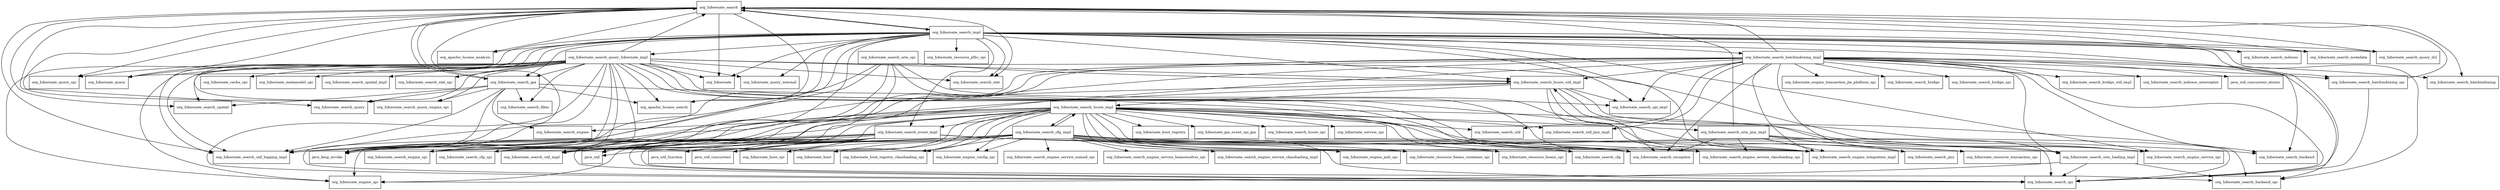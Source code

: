 digraph hibernate_search_orm_5_10_3_Final_package_dependencies {
  node [shape = box, fontsize=10.0];
  org_hibernate_search -> java_lang_invoke;
  org_hibernate_search -> org_apache_lucene_analysis;
  org_hibernate_search -> org_apache_lucene_search;
  org_hibernate_search -> org_hibernate;
  org_hibernate_search -> org_hibernate_query;
  org_hibernate_search -> org_hibernate_query_spi;
  org_hibernate_search -> org_hibernate_search_batchindexing;
  org_hibernate_search -> org_hibernate_search_impl;
  org_hibernate_search -> org_hibernate_search_indexes;
  org_hibernate_search -> org_hibernate_search_jpa;
  org_hibernate_search -> org_hibernate_search_metadata;
  org_hibernate_search -> org_hibernate_search_query;
  org_hibernate_search -> org_hibernate_search_query_dsl;
  org_hibernate_search -> org_hibernate_search_query_engine_spi;
  org_hibernate_search -> org_hibernate_search_spatial;
  org_hibernate_search -> org_hibernate_search_stat;
  org_hibernate_search -> org_hibernate_search_util_logging_impl;
  org_hibernate_search_batchindexing_impl -> java_lang_invoke;
  org_hibernate_search_batchindexing_impl -> java_util_concurrent_atomic;
  org_hibernate_search_batchindexing_impl -> org_hibernate_engine_spi;
  org_hibernate_search_batchindexing_impl -> org_hibernate_engine_transaction_jta_platform_spi;
  org_hibernate_search_batchindexing_impl -> org_hibernate_resource_transaction_spi;
  org_hibernate_search_batchindexing_impl -> org_hibernate_search;
  org_hibernate_search_batchindexing_impl -> org_hibernate_search_backend;
  org_hibernate_search_batchindexing_impl -> org_hibernate_search_backend_spi;
  org_hibernate_search_batchindexing_impl -> org_hibernate_search_batchindexing;
  org_hibernate_search_batchindexing_impl -> org_hibernate_search_batchindexing_spi;
  org_hibernate_search_batchindexing_impl -> org_hibernate_search_bridge;
  org_hibernate_search_batchindexing_impl -> org_hibernate_search_bridge_spi;
  org_hibernate_search_batchindexing_impl -> org_hibernate_search_bridge_util_impl;
  org_hibernate_search_batchindexing_impl -> org_hibernate_search_engine_integration_impl;
  org_hibernate_search_batchindexing_impl -> org_hibernate_search_engine_spi;
  org_hibernate_search_batchindexing_impl -> org_hibernate_search_exception;
  org_hibernate_search_batchindexing_impl -> org_hibernate_search_hcore_util_impl;
  org_hibernate_search_batchindexing_impl -> org_hibernate_search_indexes_interceptor;
  org_hibernate_search_batchindexing_impl -> org_hibernate_search_orm_loading_impl;
  org_hibernate_search_batchindexing_impl -> org_hibernate_search_spi;
  org_hibernate_search_batchindexing_impl -> org_hibernate_search_spi_impl;
  org_hibernate_search_batchindexing_impl -> org_hibernate_search_util;
  org_hibernate_search_batchindexing_impl -> org_hibernate_search_util_impl;
  org_hibernate_search_batchindexing_impl -> org_hibernate_search_util_jmx_impl;
  org_hibernate_search_batchindexing_impl -> org_hibernate_search_util_logging_impl;
  org_hibernate_search_batchindexing_spi -> org_hibernate_search;
  org_hibernate_search_batchindexing_spi -> org_hibernate_search_spi;
  org_hibernate_search_cfg_impl -> java_lang_invoke;
  org_hibernate_search_cfg_impl -> java_util;
  org_hibernate_search_cfg_impl -> java_util_concurrent;
  org_hibernate_search_cfg_impl -> org_hibernate_boot;
  org_hibernate_search_cfg_impl -> org_hibernate_boot_registry_classloading_spi;
  org_hibernate_search_cfg_impl -> org_hibernate_boot_spi;
  org_hibernate_search_cfg_impl -> org_hibernate_engine_config_spi;
  org_hibernate_search_cfg_impl -> org_hibernate_engine_jndi_spi;
  org_hibernate_search_cfg_impl -> org_hibernate_resource_beans_container_spi;
  org_hibernate_search_cfg_impl -> org_hibernate_resource_beans_spi;
  org_hibernate_search_cfg_impl -> org_hibernate_search_cfg;
  org_hibernate_search_cfg_impl -> org_hibernate_search_cfg_spi;
  org_hibernate_search_cfg_impl -> org_hibernate_search_engine_service_beanresolver_spi;
  org_hibernate_search_cfg_impl -> org_hibernate_search_engine_service_classloading_impl;
  org_hibernate_search_cfg_impl -> org_hibernate_search_engine_service_classloading_spi;
  org_hibernate_search_cfg_impl -> org_hibernate_search_engine_service_named_spi;
  org_hibernate_search_cfg_impl -> org_hibernate_search_hcore_impl;
  org_hibernate_search_cfg_impl -> org_hibernate_search_orm_loading_impl;
  org_hibernate_search_cfg_impl -> org_hibernate_search_spi;
  org_hibernate_search_cfg_impl -> org_hibernate_search_util_impl;
  org_hibernate_search_event_impl -> java_lang_invoke;
  org_hibernate_search_event_impl -> java_util;
  org_hibernate_search_event_impl -> java_util_concurrent;
  org_hibernate_search_event_impl -> java_util_function;
  org_hibernate_search_event_impl -> org_hibernate_boot_spi;
  org_hibernate_search_event_impl -> org_hibernate_engine_spi;
  org_hibernate_search_event_impl -> org_hibernate_resource_transaction_spi;
  org_hibernate_search_event_impl -> org_hibernate_search_backend;
  org_hibernate_search_event_impl -> org_hibernate_search_backend_spi;
  org_hibernate_search_event_impl -> org_hibernate_search_engine_integration_impl;
  org_hibernate_search_event_impl -> org_hibernate_search_engine_spi;
  org_hibernate_search_event_impl -> org_hibernate_search_exception;
  org_hibernate_search_event_impl -> org_hibernate_search_spi;
  org_hibernate_search_event_impl -> org_hibernate_search_util_impl;
  org_hibernate_search_event_impl -> org_hibernate_search_util_logging_impl;
  org_hibernate_search_hcore_impl -> java_lang_invoke;
  org_hibernate_search_hcore_impl -> java_util;
  org_hibernate_search_hcore_impl -> java_util_concurrent;
  org_hibernate_search_hcore_impl -> java_util_function;
  org_hibernate_search_hcore_impl -> org_hibernate_boot;
  org_hibernate_search_hcore_impl -> org_hibernate_boot_registry;
  org_hibernate_search_hcore_impl -> org_hibernate_boot_registry_classloading_spi;
  org_hibernate_search_hcore_impl -> org_hibernate_engine_config_spi;
  org_hibernate_search_hcore_impl -> org_hibernate_engine_jndi_spi;
  org_hibernate_search_hcore_impl -> org_hibernate_jpa_event_spi_jpa;
  org_hibernate_search_hcore_impl -> org_hibernate_resource_beans_container_spi;
  org_hibernate_search_hcore_impl -> org_hibernate_resource_beans_spi;
  org_hibernate_search_hcore_impl -> org_hibernate_search_cfg;
  org_hibernate_search_hcore_impl -> org_hibernate_search_cfg_impl;
  org_hibernate_search_hcore_impl -> org_hibernate_search_cfg_spi;
  org_hibernate_search_hcore_impl -> org_hibernate_search_engine;
  org_hibernate_search_hcore_impl -> org_hibernate_search_engine_integration_impl;
  org_hibernate_search_hcore_impl -> org_hibernate_search_engine_service_spi;
  org_hibernate_search_hcore_impl -> org_hibernate_search_event_impl;
  org_hibernate_search_hcore_impl -> org_hibernate_search_exception;
  org_hibernate_search_hcore_impl -> org_hibernate_search_hcore_spi;
  org_hibernate_search_hcore_impl -> org_hibernate_search_jmx;
  org_hibernate_search_hcore_impl -> org_hibernate_search_orm_jmx_impl;
  org_hibernate_search_hcore_impl -> org_hibernate_search_spi;
  org_hibernate_search_hcore_impl -> org_hibernate_search_util;
  org_hibernate_search_hcore_impl -> org_hibernate_search_util_impl;
  org_hibernate_search_hcore_impl -> org_hibernate_search_util_jmx_impl;
  org_hibernate_search_hcore_impl -> org_hibernate_search_util_logging_impl;
  org_hibernate_search_hcore_impl -> org_hibernate_service_spi;
  org_hibernate_search_hcore_util_impl -> java_lang_invoke;
  org_hibernate_search_hcore_util_impl -> org_hibernate_search_backend_spi;
  org_hibernate_search_hcore_util_impl -> org_hibernate_search_engine_integration_impl;
  org_hibernate_search_hcore_util_impl -> org_hibernate_search_exception;
  org_hibernate_search_hcore_util_impl -> org_hibernate_search_hcore_impl;
  org_hibernate_search_hcore_util_impl -> org_hibernate_search_spi;
  org_hibernate_search_hcore_util_impl -> org_hibernate_search_spi_impl;
  org_hibernate_search_hcore_util_impl -> org_hibernate_search_util_logging_impl;
  org_hibernate_search_impl -> java_lang_invoke;
  org_hibernate_search_impl -> org_apache_lucene_analysis;
  org_hibernate_search_impl -> org_apache_lucene_search;
  org_hibernate_search_impl -> org_hibernate;
  org_hibernate_search_impl -> org_hibernate_engine_spi;
  org_hibernate_search_impl -> org_hibernate_query;
  org_hibernate_search_impl -> org_hibernate_query_internal;
  org_hibernate_search_impl -> org_hibernate_resource_jdbc_spi;
  org_hibernate_search_impl -> org_hibernate_search;
  org_hibernate_search_impl -> org_hibernate_search_backend;
  org_hibernate_search_impl -> org_hibernate_search_backend_spi;
  org_hibernate_search_impl -> org_hibernate_search_batchindexing_impl;
  org_hibernate_search_impl -> org_hibernate_search_batchindexing_spi;
  org_hibernate_search_impl -> org_hibernate_search_engine_integration_impl;
  org_hibernate_search_impl -> org_hibernate_search_engine_service_spi;
  org_hibernate_search_impl -> org_hibernate_search_event_impl;
  org_hibernate_search_impl -> org_hibernate_search_hcore_util_impl;
  org_hibernate_search_impl -> org_hibernate_search_indexes;
  org_hibernate_search_impl -> org_hibernate_search_jpa;
  org_hibernate_search_impl -> org_hibernate_search_metadata;
  org_hibernate_search_impl -> org_hibernate_search_query_dsl;
  org_hibernate_search_impl -> org_hibernate_search_query_engine_spi;
  org_hibernate_search_impl -> org_hibernate_search_query_hibernate_impl;
  org_hibernate_search_impl -> org_hibernate_search_spi;
  org_hibernate_search_impl -> org_hibernate_search_spi_impl;
  org_hibernate_search_impl -> org_hibernate_search_stat;
  org_hibernate_search_impl -> org_hibernate_search_util_impl;
  org_hibernate_search_impl -> org_hibernate_search_util_logging_impl;
  org_hibernate_search_jpa -> java_lang_invoke;
  org_hibernate_search_jpa -> org_apache_lucene_search;
  org_hibernate_search_jpa -> org_hibernate_search;
  org_hibernate_search_jpa -> org_hibernate_search_engine;
  org_hibernate_search_jpa -> org_hibernate_search_exception;
  org_hibernate_search_jpa -> org_hibernate_search_filter;
  org_hibernate_search_jpa -> org_hibernate_search_query;
  org_hibernate_search_jpa -> org_hibernate_search_query_engine_spi;
  org_hibernate_search_jpa -> org_hibernate_search_spatial;
  org_hibernate_search_jpa -> org_hibernate_search_util_logging_impl;
  org_hibernate_search_orm_jmx_impl -> org_hibernate_search;
  org_hibernate_search_orm_jmx_impl -> org_hibernate_search_engine_integration_impl;
  org_hibernate_search_orm_jmx_impl -> org_hibernate_search_engine_service_classloading_spi;
  org_hibernate_search_orm_jmx_impl -> org_hibernate_search_engine_service_spi;
  org_hibernate_search_orm_jmx_impl -> org_hibernate_search_exception;
  org_hibernate_search_orm_jmx_impl -> org_hibernate_search_jmx;
  org_hibernate_search_orm_jmx_impl -> org_hibernate_search_spi;
  org_hibernate_search_orm_loading_impl -> org_hibernate_engine_spi;
  org_hibernate_search_orm_loading_impl -> org_hibernate_search_backend_spi;
  org_hibernate_search_orm_loading_impl -> org_hibernate_search_hcore_util_impl;
  org_hibernate_search_orm_loading_impl -> org_hibernate_search_spi;
  org_hibernate_search_orm_spi -> java_lang_invoke;
  org_hibernate_search_orm_spi -> java_util;
  org_hibernate_search_orm_spi -> org_hibernate_search_engine_integration_impl;
  org_hibernate_search_orm_spi -> org_hibernate_search_exception;
  org_hibernate_search_orm_spi -> org_hibernate_search_hcore_util_impl;
  org_hibernate_search_orm_spi -> org_hibernate_search_spi;
  org_hibernate_search_orm_spi -> org_hibernate_search_util_logging_impl;
  org_hibernate_search_query_hibernate_impl -> java_lang_invoke;
  org_hibernate_search_query_hibernate_impl -> org_apache_lucene_search;
  org_hibernate_search_query_hibernate_impl -> org_hibernate;
  org_hibernate_search_query_hibernate_impl -> org_hibernate_cache_spi;
  org_hibernate_search_query_hibernate_impl -> org_hibernate_engine_spi;
  org_hibernate_search_query_hibernate_impl -> org_hibernate_metamodel_spi;
  org_hibernate_search_query_hibernate_impl -> org_hibernate_query;
  org_hibernate_search_query_hibernate_impl -> org_hibernate_query_internal;
  org_hibernate_search_query_hibernate_impl -> org_hibernate_query_spi;
  org_hibernate_search_query_hibernate_impl -> org_hibernate_search;
  org_hibernate_search_query_hibernate_impl -> org_hibernate_search_cfg_spi;
  org_hibernate_search_query_hibernate_impl -> org_hibernate_search_engine_integration_impl;
  org_hibernate_search_query_hibernate_impl -> org_hibernate_search_engine_service_classloading_spi;
  org_hibernate_search_query_hibernate_impl -> org_hibernate_search_engine_service_spi;
  org_hibernate_search_query_hibernate_impl -> org_hibernate_search_engine_spi;
  org_hibernate_search_query_hibernate_impl -> org_hibernate_search_exception;
  org_hibernate_search_query_hibernate_impl -> org_hibernate_search_filter;
  org_hibernate_search_query_hibernate_impl -> org_hibernate_search_hcore_util_impl;
  org_hibernate_search_query_hibernate_impl -> org_hibernate_search_jpa;
  org_hibernate_search_query_hibernate_impl -> org_hibernate_search_query;
  org_hibernate_search_query_hibernate_impl -> org_hibernate_search_query_engine_spi;
  org_hibernate_search_query_hibernate_impl -> org_hibernate_search_spatial;
  org_hibernate_search_query_hibernate_impl -> org_hibernate_search_spatial_impl;
  org_hibernate_search_query_hibernate_impl -> org_hibernate_search_spi;
  org_hibernate_search_query_hibernate_impl -> org_hibernate_search_spi_impl;
  org_hibernate_search_query_hibernate_impl -> org_hibernate_search_stat;
  org_hibernate_search_query_hibernate_impl -> org_hibernate_search_stat_spi;
  org_hibernate_search_query_hibernate_impl -> org_hibernate_search_util_impl;
  org_hibernate_search_query_hibernate_impl -> org_hibernate_search_util_logging_impl;
}
